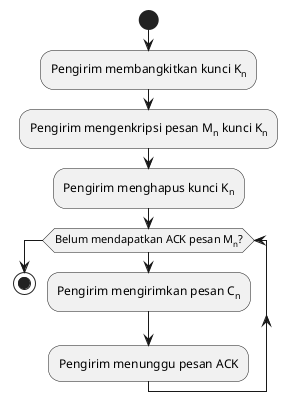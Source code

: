 @startuml "Key Regeneration: For Sender"

start

:Pengirim membangkitkan kunci K<sub>n</sub>;
:Pengirim mengenkripsi pesan M<sub>n</sub> kunci K<sub>n</sub>;
:Pengirim menghapus kunci K<sub>n</sub>;

while (Belum mendapatkan ACK pesan M<sub>n</sub>?)
  :Pengirim mengirimkan pesan C<sub>n</sub>;
  :Pengirim menunggu pesan ACK;
endwhile

stop

@enduml

